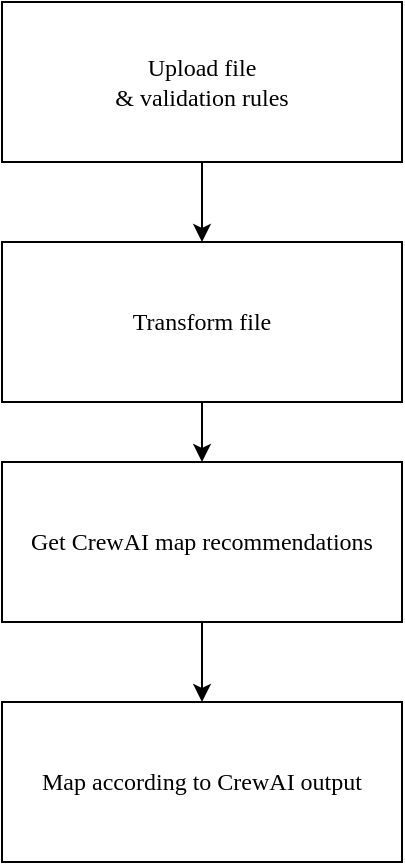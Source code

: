 <mxfile>
    <diagram id="ZL7E4Xh3ExxNGb7b7Txe" name="Page-1">
        <mxGraphModel dx="1179" dy="544" grid="1" gridSize="10" guides="1" tooltips="1" connect="1" arrows="1" fold="1" page="1" pageScale="1" pageWidth="850" pageHeight="1100" math="0" shadow="0">
            <root>
                <mxCell id="0"/>
                <mxCell id="1" parent="0"/>
                <mxCell id="56" style="edgeStyle=none;html=1;exitX=0.5;exitY=1;exitDx=0;exitDy=0;entryX=0.5;entryY=0;entryDx=0;entryDy=0;fontFamily=Lucida Console;" parent="1" source="52" target="53" edge="1">
                    <mxGeometry relative="1" as="geometry"/>
                </mxCell>
                <mxCell id="52" value="Upload file &lt;br&gt;&amp;amp; validation rules" style="rounded=0;whiteSpace=wrap;html=1;fontFamily=Lucida Console;" parent="1" vertex="1">
                    <mxGeometry x="120" y="30" width="200" height="80" as="geometry"/>
                </mxCell>
                <mxCell id="57" style="edgeStyle=none;html=1;exitX=0.5;exitY=1;exitDx=0;exitDy=0;entryX=0.5;entryY=0;entryDx=0;entryDy=0;fontFamily=Lucida Console;" parent="1" source="53" target="54" edge="1">
                    <mxGeometry relative="1" as="geometry"/>
                </mxCell>
                <mxCell id="53" value="Transform file" style="rounded=0;whiteSpace=wrap;html=1;fontFamily=Lucida Console;" parent="1" vertex="1">
                    <mxGeometry x="120" y="150" width="200" height="80" as="geometry"/>
                </mxCell>
                <mxCell id="58" style="edgeStyle=none;html=1;exitX=0.5;exitY=1;exitDx=0;exitDy=0;fontFamily=Lucida Console;" parent="1" source="54" target="55" edge="1">
                    <mxGeometry relative="1" as="geometry"/>
                </mxCell>
                <mxCell id="54" value="Get CrewAI map recommendations" style="rounded=0;whiteSpace=wrap;html=1;fontFamily=Lucida Console;" parent="1" vertex="1">
                    <mxGeometry x="120" y="260" width="200" height="80" as="geometry"/>
                </mxCell>
                <mxCell id="55" value="Map according to CrewAI output" style="rounded=0;whiteSpace=wrap;html=1;fontFamily=Lucida Console;" parent="1" vertex="1">
                    <mxGeometry x="120" y="380" width="200" height="80" as="geometry"/>
                </mxCell>
            </root>
        </mxGraphModel>
    </diagram>
    <diagram id="Q2RfeR0pTYkqXNrGA6m6" name="Page-2">
        <mxGraphModel dx="1958" dy="1088" grid="1" gridSize="10" guides="1" tooltips="1" connect="1" arrows="1" fold="1" page="1" pageScale="1" pageWidth="850" pageHeight="1100" math="0" shadow="0">
            <root>
                <mxCell id="0"/>
                <mxCell id="1" parent="0"/>
                <mxCell id="Mm-_7T5yNDtdQ3yfOyZ5-4" style="edgeStyle=none;html=1;exitX=0.25;exitY=1;exitDx=0;exitDy=0;entryX=0.5;entryY=0;entryDx=0;entryDy=0;fontFamily=Lucida Console;fontSize=22;" edge="1" parent="1" source="Mm-_7T5yNDtdQ3yfOyZ5-1" target="Mm-_7T5yNDtdQ3yfOyZ5-2">
                    <mxGeometry relative="1" as="geometry"/>
                </mxCell>
                <mxCell id="Mm-_7T5yNDtdQ3yfOyZ5-5" style="edgeStyle=none;html=1;exitX=0.75;exitY=1;exitDx=0;exitDy=0;entryX=0.5;entryY=0;entryDx=0;entryDy=0;fontFamily=Lucida Console;fontSize=22;" edge="1" parent="1" source="Mm-_7T5yNDtdQ3yfOyZ5-1" target="Mm-_7T5yNDtdQ3yfOyZ5-3">
                    <mxGeometry relative="1" as="geometry"/>
                </mxCell>
                <mxCell id="Mm-_7T5yNDtdQ3yfOyZ5-1" value="&lt;font face=&quot;Lucida Console&quot; style=&quot;font-size: 29px;&quot;&gt;CrewAI Recommendation&lt;/font&gt;" style="rounded=0;whiteSpace=wrap;html=1;" vertex="1" parent="1">
                    <mxGeometry x="130" y="70" width="480" height="290" as="geometry"/>
                </mxCell>
                <mxCell id="Mm-_7T5yNDtdQ3yfOyZ5-2" value="&lt;font style=&quot;font-size: 22px;&quot;&gt;Column names in file&lt;/font&gt;" style="rounded=0;whiteSpace=wrap;html=1;fontFamily=Lucida Console;fontSize=29;" vertex="1" parent="1">
                    <mxGeometry x="120" y="470" width="260" height="130" as="geometry"/>
                </mxCell>
                <mxCell id="Mm-_7T5yNDtdQ3yfOyZ5-3" value="&lt;font style=&quot;font-size: 22px;&quot;&gt;Column names in recommendation&lt;/font&gt;" style="rounded=0;whiteSpace=wrap;html=1;fontFamily=Lucida Console;fontSize=29;" vertex="1" parent="1">
                    <mxGeometry x="450" y="470" width="260" height="130" as="geometry"/>
                </mxCell>
                <mxCell id="Mm-_7T5yNDtdQ3yfOyZ5-6" value="&lt;font style=&quot;font-size: 30px;&quot;&gt;Filter&lt;/font&gt;" style="text;html=1;strokeColor=none;fillColor=none;align=center;verticalAlign=middle;whiteSpace=wrap;rounded=0;fontFamily=Lucida Console;fontSize=22;" vertex="1" parent="1">
                    <mxGeometry x="600" y="390" width="60" height="30" as="geometry"/>
                </mxCell>
            </root>
        </mxGraphModel>
    </diagram>
</mxfile>